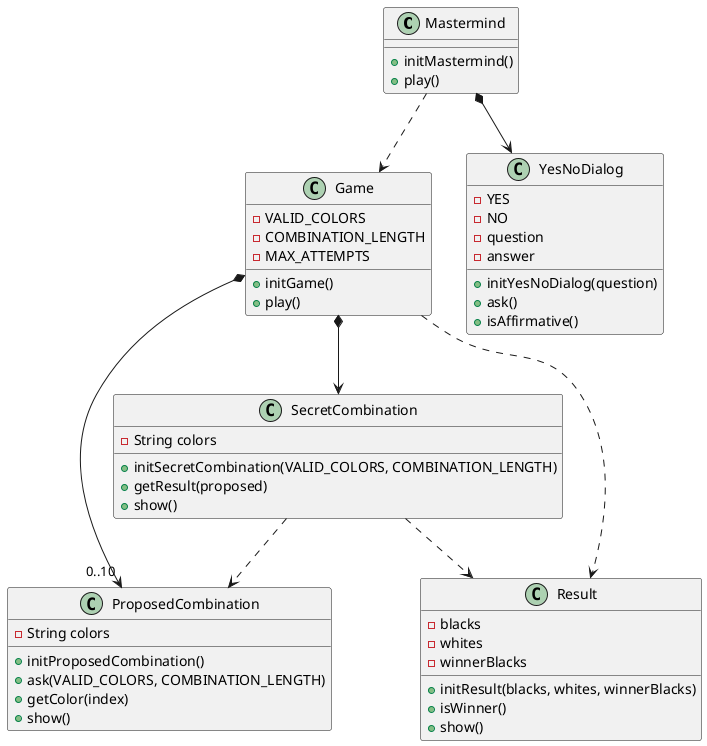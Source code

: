 @startuml analysis

class Mastermind{  

    + initMastermind()
    + play()    
}
Mastermind ..> Game
Mastermind *--> YesNoDialog

class Game{
    - VALID_COLORS
    - COMBINATION_LENGTH    
    - MAX_ATTEMPTS

    + initGame()
    + play()      
}
Game *--> SecretCombination
Game *--> "0..10" ProposedCombination
Game .down.> Result

class SecretCombination{
    - String colors
    
    + initSecretCombination(VALID_COLORS, COMBINATION_LENGTH)    
    + getResult(proposed)
    + show()    
}
SecretCombination .down.> ProposedCombination
SecretCombination .down.> Result

class ProposedCombination{
    - String colors    

    + initProposedCombination()
    + ask(VALID_COLORS, COMBINATION_LENGTH)   
    + getColor(index)
    + show() 
}

class Result{
    - blacks
    - whites
    - winnerBlacks

    + initResult(blacks, whites, winnerBlacks)
    + isWinner()
    + show()    
}

class YesNoDialog {
    - YES
    - NO
    - question
    - answer    

    + initYesNoDialog(question)
    + ask()
    + isAffirmative()
}
@enduml